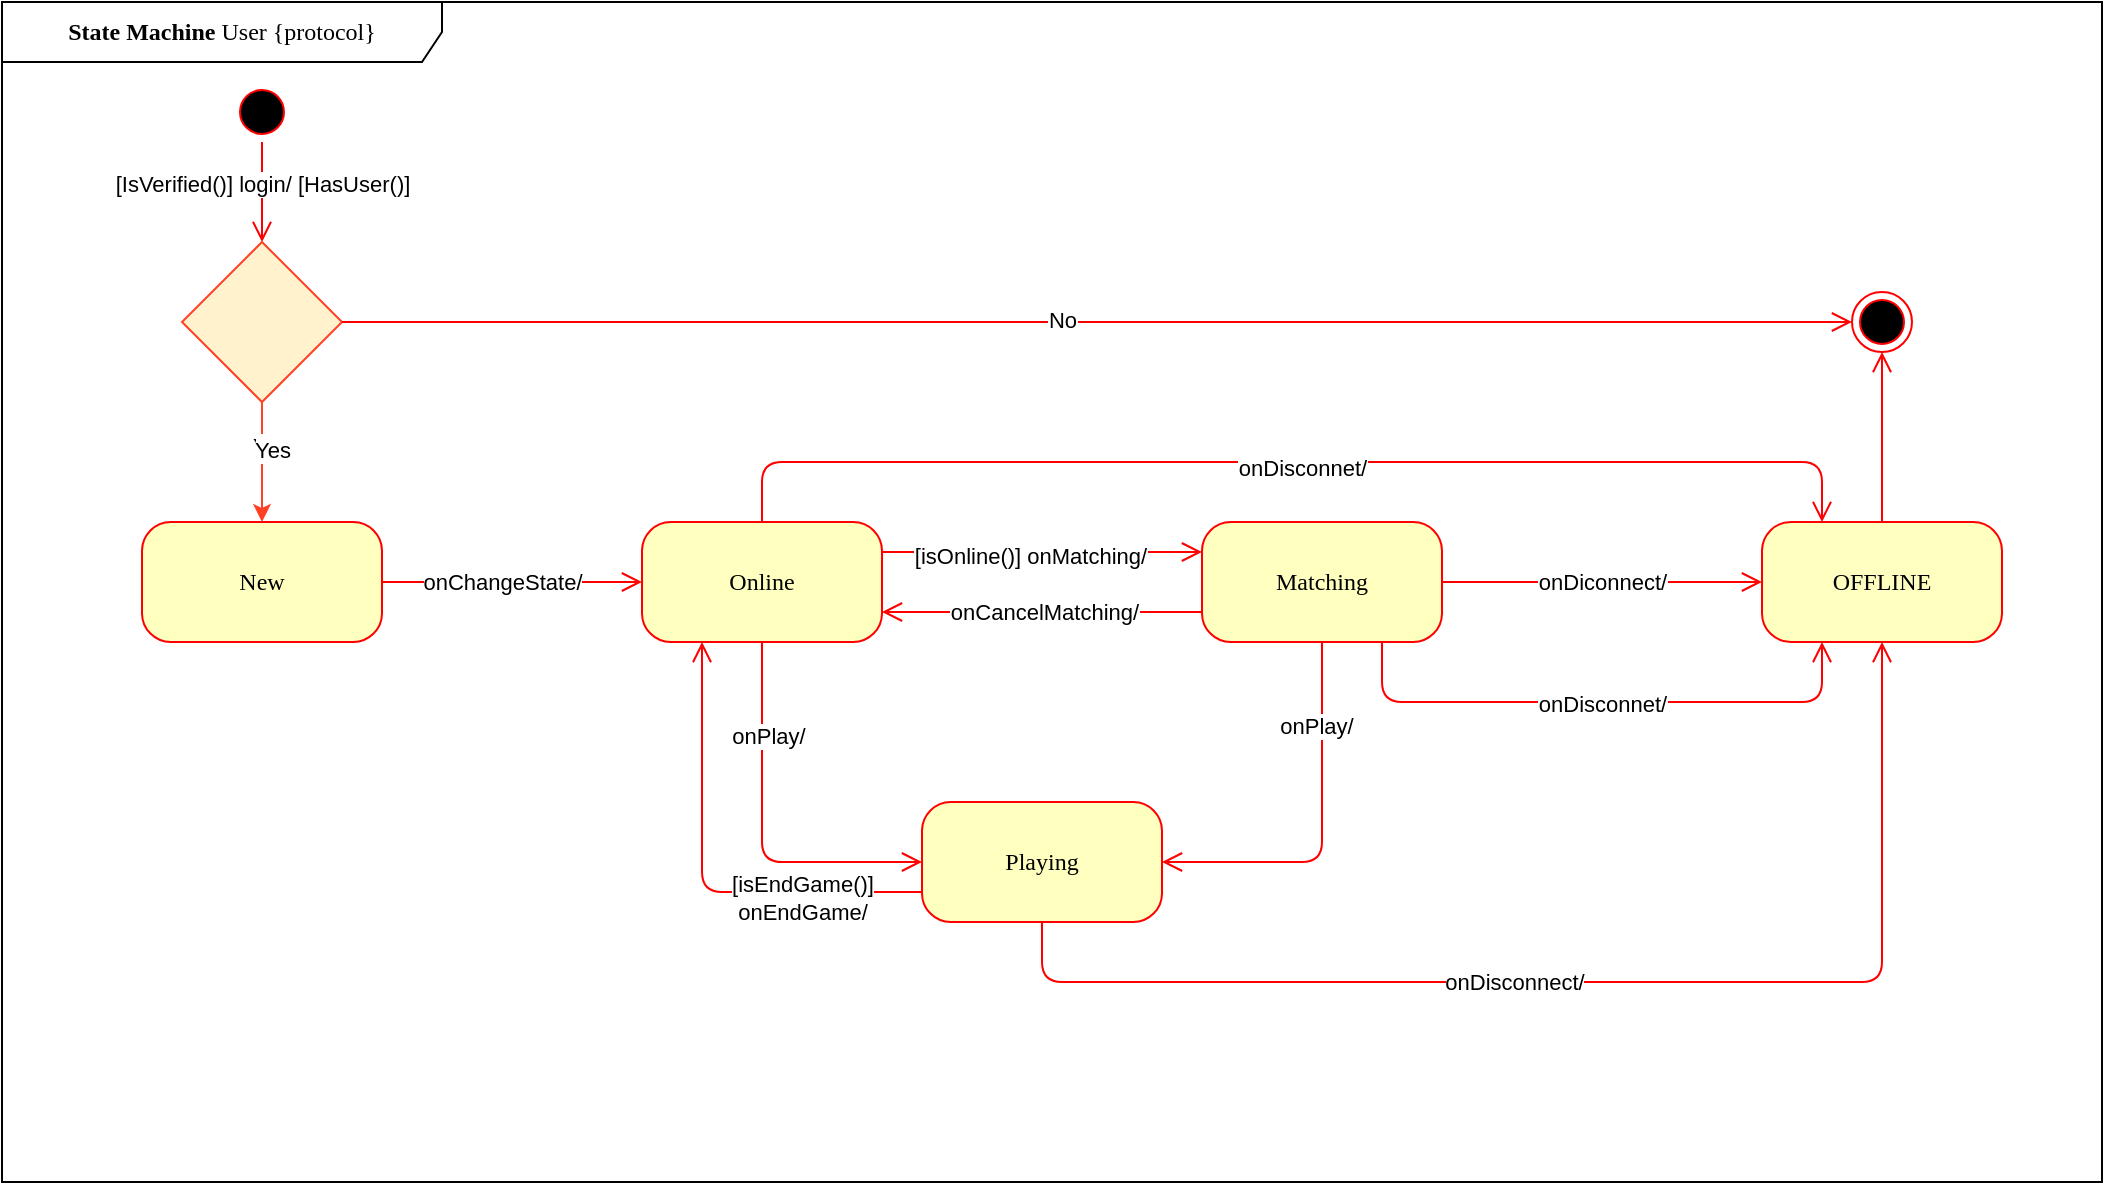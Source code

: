 <mxfile version="22.1.3" type="github">
  <diagram name="Page-1" id="58cdce13-f638-feb5-8d6f-7d28b1aa9fa0">
    <mxGraphModel dx="1280" dy="746" grid="1" gridSize="10" guides="1" tooltips="1" connect="1" arrows="1" fold="1" page="1" pageScale="1" pageWidth="1100" pageHeight="850" background="none" math="0" shadow="0">
      <root>
        <mxCell id="0" />
        <mxCell id="1" parent="0" />
        <mxCell id="382b91b5511bd0f7-1" value="" style="ellipse;html=1;shape=startState;fillColor=#000000;strokeColor=#ff0000;rounded=1;shadow=0;comic=0;labelBackgroundColor=none;fontFamily=Verdana;fontSize=12;fontColor=#000000;align=center;direction=south;" parent="1" vertex="1">
          <mxGeometry x="125" y="70" width="30" height="30" as="geometry" />
        </mxCell>
        <mxCell id="382b91b5511bd0f7-5" value="Online" style="rounded=1;whiteSpace=wrap;html=1;arcSize=24;fillColor=#ffffc0;strokeColor=#ff0000;shadow=0;comic=0;labelBackgroundColor=none;fontFamily=Verdana;fontSize=12;fontColor=#000000;align=center;" parent="1" vertex="1">
          <mxGeometry x="330" y="290" width="120" height="60" as="geometry" />
        </mxCell>
        <mxCell id="382b91b5511bd0f7-6" value="New" style="rounded=1;whiteSpace=wrap;html=1;arcSize=24;fillColor=#ffffc0;strokeColor=#ff0000;shadow=0;comic=0;labelBackgroundColor=none;fontFamily=Verdana;fontSize=12;fontColor=#000000;align=center;" parent="1" vertex="1">
          <mxGeometry x="80" y="290" width="120" height="60" as="geometry" />
        </mxCell>
        <mxCell id="382b91b5511bd0f7-9" value="Playing" style="rounded=1;whiteSpace=wrap;html=1;arcSize=24;fillColor=#ffffc0;strokeColor=#ff0000;shadow=0;comic=0;labelBackgroundColor=none;fontFamily=Verdana;fontSize=12;fontColor=#000000;align=center;" parent="1" vertex="1">
          <mxGeometry x="470" y="430" width="120" height="60" as="geometry" />
        </mxCell>
        <mxCell id="382b91b5511bd0f7-10" value="Matching" style="rounded=1;whiteSpace=wrap;html=1;arcSize=24;fillColor=#ffffc0;strokeColor=#ff0000;shadow=0;comic=0;labelBackgroundColor=none;fontFamily=Verdana;fontSize=12;fontColor=#000000;align=center;" parent="1" vertex="1">
          <mxGeometry x="610" y="290" width="120" height="60" as="geometry" />
        </mxCell>
        <mxCell id="2a3bc250acf0617d-8" value="&lt;b&gt;State Machine &lt;/b&gt;User {protocol}" style="shape=umlFrame;whiteSpace=wrap;html=1;rounded=1;shadow=0;comic=0;labelBackgroundColor=none;strokeWidth=1;fontFamily=Verdana;fontSize=12;align=center;width=220;height=30;" parent="1" vertex="1">
          <mxGeometry x="10" y="30" width="1050" height="590" as="geometry" />
        </mxCell>
        <mxCell id="2a3bc250acf0617d-9" style="edgeStyle=orthogonalEdgeStyle;html=1;labelBackgroundColor=none;endArrow=open;endSize=8;strokeColor=#ff0000;fontFamily=Verdana;fontSize=12;align=left;fontStyle=0;entryX=0.5;entryY=0;entryDx=0;entryDy=0;" parent="1" source="382b91b5511bd0f7-1" target="AQml3aZK6St02hMYP8zN-4" edge="1">
          <mxGeometry relative="1" as="geometry" />
        </mxCell>
        <mxCell id="AQml3aZK6St02hMYP8zN-3" value="[IsVerified()] login/ [HasUser()]" style="edgeLabel;html=1;align=center;verticalAlign=middle;resizable=0;points=[];" vertex="1" connectable="0" parent="2a3bc250acf0617d-9">
          <mxGeometry x="-0.161" relative="1" as="geometry">
            <mxPoint as="offset" />
          </mxGeometry>
        </mxCell>
        <mxCell id="AQml3aZK6St02hMYP8zN-6" style="edgeStyle=orthogonalEdgeStyle;rounded=0;orthogonalLoop=1;jettySize=auto;html=1;exitX=0.5;exitY=1;exitDx=0;exitDy=0;entryX=0.5;entryY=0;entryDx=0;entryDy=0;strokeColor=#FF4124;" edge="1" parent="1" source="AQml3aZK6St02hMYP8zN-4" target="382b91b5511bd0f7-6">
          <mxGeometry relative="1" as="geometry" />
        </mxCell>
        <mxCell id="AQml3aZK6St02hMYP8zN-7" value="Yes" style="edgeLabel;html=1;align=center;verticalAlign=middle;resizable=0;points=[];" vertex="1" connectable="0" parent="AQml3aZK6St02hMYP8zN-6">
          <mxGeometry x="-0.272" y="4" relative="1" as="geometry">
            <mxPoint as="offset" />
          </mxGeometry>
        </mxCell>
        <mxCell id="AQml3aZK6St02hMYP8zN-8" value="Yes" style="edgeLabel;html=1;align=center;verticalAlign=middle;resizable=0;points=[];" vertex="1" connectable="0" parent="AQml3aZK6St02hMYP8zN-6">
          <mxGeometry x="-0.217" y="5" relative="1" as="geometry">
            <mxPoint as="offset" />
          </mxGeometry>
        </mxCell>
        <mxCell id="AQml3aZK6St02hMYP8zN-4" value="" style="rhombus;whiteSpace=wrap;html=1;fillColor=#fff2cc;strokeColor=#FF4124;" vertex="1" parent="1">
          <mxGeometry x="100" y="150" width="80" height="80" as="geometry" />
        </mxCell>
        <mxCell id="AQml3aZK6St02hMYP8zN-9" style="edgeStyle=elbowEdgeStyle;html=1;labelBackgroundColor=none;endArrow=open;endSize=8;strokeColor=#ff0000;fontFamily=Verdana;fontSize=12;align=left;exitX=1;exitY=0.5;exitDx=0;exitDy=0;entryX=0;entryY=0.5;entryDx=0;entryDy=0;elbow=vertical;" edge="1" parent="1" source="382b91b5511bd0f7-6" target="382b91b5511bd0f7-5">
          <mxGeometry relative="1" as="geometry">
            <mxPoint x="50" y="660" as="sourcePoint" />
            <mxPoint x="160" y="660" as="targetPoint" />
          </mxGeometry>
        </mxCell>
        <mxCell id="AQml3aZK6St02hMYP8zN-10" value="onChangeState/" style="edgeLabel;html=1;align=center;verticalAlign=middle;resizable=0;points=[];" vertex="1" connectable="0" parent="AQml3aZK6St02hMYP8zN-9">
          <mxGeometry x="-0.234" relative="1" as="geometry">
            <mxPoint x="10" as="offset" />
          </mxGeometry>
        </mxCell>
        <mxCell id="AQml3aZK6St02hMYP8zN-11" style="edgeStyle=elbowEdgeStyle;html=1;labelBackgroundColor=none;endArrow=open;endSize=8;strokeColor=#ff0000;fontFamily=Verdana;fontSize=12;align=left;exitX=1;exitY=0.25;exitDx=0;exitDy=0;entryX=0;entryY=0.25;entryDx=0;entryDy=0;elbow=vertical;" edge="1" parent="1" source="382b91b5511bd0f7-5" target="382b91b5511bd0f7-10">
          <mxGeometry relative="1" as="geometry">
            <mxPoint x="280" y="540" as="sourcePoint" />
            <mxPoint x="390" y="540" as="targetPoint" />
          </mxGeometry>
        </mxCell>
        <mxCell id="AQml3aZK6St02hMYP8zN-13" value="[isOnline()] onMatching/" style="edgeLabel;html=1;align=center;verticalAlign=middle;resizable=0;points=[];" vertex="1" connectable="0" parent="AQml3aZK6St02hMYP8zN-11">
          <mxGeometry x="-0.079" y="-2" relative="1" as="geometry">
            <mxPoint as="offset" />
          </mxGeometry>
        </mxCell>
        <mxCell id="AQml3aZK6St02hMYP8zN-12" style="edgeStyle=elbowEdgeStyle;html=1;labelBackgroundColor=none;endArrow=open;endSize=8;strokeColor=#ff0000;fontFamily=Verdana;fontSize=12;align=left;entryX=1;entryY=0.75;entryDx=0;entryDy=0;exitX=0;exitY=0.75;exitDx=0;exitDy=0;" edge="1" parent="1" source="382b91b5511bd0f7-10" target="382b91b5511bd0f7-5">
          <mxGeometry relative="1" as="geometry">
            <mxPoint x="290" y="550" as="sourcePoint" />
            <mxPoint x="400" y="550" as="targetPoint" />
          </mxGeometry>
        </mxCell>
        <mxCell id="AQml3aZK6St02hMYP8zN-14" value="onCancelMatching/" style="edgeLabel;html=1;align=center;verticalAlign=middle;resizable=0;points=[];" vertex="1" connectable="0" parent="AQml3aZK6St02hMYP8zN-12">
          <mxGeometry x="-0.23" relative="1" as="geometry">
            <mxPoint x="-18" as="offset" />
          </mxGeometry>
        </mxCell>
        <mxCell id="AQml3aZK6St02hMYP8zN-15" style="edgeStyle=elbowEdgeStyle;html=1;labelBackgroundColor=none;endArrow=open;endSize=8;strokeColor=#ff0000;fontFamily=Verdana;fontSize=12;align=left;exitX=0.5;exitY=1;exitDx=0;exitDy=0;entryX=0;entryY=0.5;entryDx=0;entryDy=0;" edge="1" parent="1" source="382b91b5511bd0f7-5" target="382b91b5511bd0f7-9">
          <mxGeometry relative="1" as="geometry">
            <mxPoint x="270" y="675" as="sourcePoint" />
            <mxPoint x="380" y="675" as="targetPoint" />
            <Array as="points">
              <mxPoint x="390" y="460" />
            </Array>
          </mxGeometry>
        </mxCell>
        <mxCell id="AQml3aZK6St02hMYP8zN-17" value="onPlay/" style="edgeLabel;html=1;align=center;verticalAlign=middle;resizable=0;points=[];" vertex="1" connectable="0" parent="AQml3aZK6St02hMYP8zN-15">
          <mxGeometry x="-0.513" y="3" relative="1" as="geometry">
            <mxPoint as="offset" />
          </mxGeometry>
        </mxCell>
        <mxCell id="AQml3aZK6St02hMYP8zN-16" style="edgeStyle=elbowEdgeStyle;html=1;labelBackgroundColor=none;endArrow=open;endSize=8;strokeColor=#ff0000;fontFamily=Verdana;fontSize=12;align=left;exitX=0.5;exitY=1;exitDx=0;exitDy=0;entryX=1;entryY=0.5;entryDx=0;entryDy=0;" edge="1" parent="1" source="382b91b5511bd0f7-10" target="382b91b5511bd0f7-9">
          <mxGeometry relative="1" as="geometry">
            <mxPoint x="280" y="685" as="sourcePoint" />
            <mxPoint x="390" y="685" as="targetPoint" />
            <Array as="points">
              <mxPoint x="670" y="410" />
            </Array>
          </mxGeometry>
        </mxCell>
        <mxCell id="AQml3aZK6St02hMYP8zN-18" value="onPlay/" style="edgeLabel;html=1;align=center;verticalAlign=middle;resizable=0;points=[];" vertex="1" connectable="0" parent="AQml3aZK6St02hMYP8zN-16">
          <mxGeometry x="-0.56" y="-3" relative="1" as="geometry">
            <mxPoint as="offset" />
          </mxGeometry>
        </mxCell>
        <mxCell id="AQml3aZK6St02hMYP8zN-19" value="OFFLINE" style="rounded=1;whiteSpace=wrap;html=1;arcSize=24;fillColor=#ffffc0;strokeColor=#ff0000;shadow=0;comic=0;labelBackgroundColor=none;fontFamily=Verdana;fontSize=12;fontColor=#000000;align=center;" vertex="1" parent="1">
          <mxGeometry x="890" y="290" width="120" height="60" as="geometry" />
        </mxCell>
        <mxCell id="AQml3aZK6St02hMYP8zN-20" style="edgeStyle=elbowEdgeStyle;html=1;labelBackgroundColor=none;endArrow=open;endSize=8;strokeColor=#ff0000;fontFamily=Verdana;fontSize=12;align=left;exitX=1;exitY=0.5;exitDx=0;exitDy=0;entryX=0;entryY=0.5;entryDx=0;entryDy=0;elbow=vertical;" edge="1" parent="1" source="382b91b5511bd0f7-10" target="AQml3aZK6St02hMYP8zN-19">
          <mxGeometry relative="1" as="geometry">
            <mxPoint x="770" y="430" as="sourcePoint" />
            <mxPoint x="880" y="430" as="targetPoint" />
          </mxGeometry>
        </mxCell>
        <mxCell id="AQml3aZK6St02hMYP8zN-21" value="onDiconnect/" style="edgeLabel;html=1;align=center;verticalAlign=middle;resizable=0;points=[];" vertex="1" connectable="0" parent="AQml3aZK6St02hMYP8zN-20">
          <mxGeometry x="-0.249" relative="1" as="geometry">
            <mxPoint x="20" as="offset" />
          </mxGeometry>
        </mxCell>
        <mxCell id="AQml3aZK6St02hMYP8zN-26" style="edgeStyle=elbowEdgeStyle;html=1;labelBackgroundColor=none;endArrow=open;endSize=8;strokeColor=#ff0000;fontFamily=Verdana;fontSize=12;align=left;fontStyle=1;exitX=0.5;exitY=0;exitDx=0;exitDy=0;entryX=0.25;entryY=0;entryDx=0;entryDy=0;elbow=vertical;" edge="1" parent="1" source="382b91b5511bd0f7-5" target="AQml3aZK6St02hMYP8zN-19">
          <mxGeometry relative="1" as="geometry">
            <mxPoint x="180" y="765" as="sourcePoint" />
            <mxPoint x="290" y="765" as="targetPoint" />
            <Array as="points">
              <mxPoint x="655" y="260" />
            </Array>
          </mxGeometry>
        </mxCell>
        <mxCell id="AQml3aZK6St02hMYP8zN-27" value="onDisconnet/" style="edgeLabel;html=1;align=center;verticalAlign=middle;resizable=0;points=[];" vertex="1" connectable="0" parent="AQml3aZK6St02hMYP8zN-26">
          <mxGeometry x="0.18" y="-3" relative="1" as="geometry">
            <mxPoint x="-48" as="offset" />
          </mxGeometry>
        </mxCell>
        <mxCell id="AQml3aZK6St02hMYP8zN-28" style="edgeStyle=elbowEdgeStyle;html=1;labelBackgroundColor=none;endArrow=open;endSize=8;strokeColor=#ff0000;fontFamily=Verdana;fontSize=12;align=left;entryX=0.25;entryY=1;entryDx=0;entryDy=0;exitX=0.75;exitY=1;exitDx=0;exitDy=0;" edge="1" parent="1" source="382b91b5511bd0f7-10" target="AQml3aZK6St02hMYP8zN-19">
          <mxGeometry relative="1" as="geometry">
            <mxPoint x="700" y="390" as="sourcePoint" />
            <mxPoint x="300" y="775" as="targetPoint" />
            <Array as="points">
              <mxPoint x="820" y="380" />
            </Array>
          </mxGeometry>
        </mxCell>
        <mxCell id="AQml3aZK6St02hMYP8zN-29" value="onDisconnet/" style="edgeLabel;html=1;align=center;verticalAlign=middle;resizable=0;points=[];" vertex="1" connectable="0" parent="AQml3aZK6St02hMYP8zN-28">
          <mxGeometry x="-0.201" y="-1" relative="1" as="geometry">
            <mxPoint x="28" as="offset" />
          </mxGeometry>
        </mxCell>
        <mxCell id="AQml3aZK6St02hMYP8zN-30" style="edgeStyle=elbowEdgeStyle;html=1;labelBackgroundColor=none;endArrow=open;endSize=8;strokeColor=#ff0000;fontFamily=Verdana;fontSize=12;align=left;exitX=0.5;exitY=1;exitDx=0;exitDy=0;entryX=0.5;entryY=1;entryDx=0;entryDy=0;" edge="1" parent="1" source="382b91b5511bd0f7-9" target="AQml3aZK6St02hMYP8zN-19">
          <mxGeometry relative="1" as="geometry">
            <mxPoint x="200" y="785" as="sourcePoint" />
            <mxPoint x="310" y="785" as="targetPoint" />
            <Array as="points">
              <mxPoint x="960" y="520" />
            </Array>
          </mxGeometry>
        </mxCell>
        <mxCell id="AQml3aZK6St02hMYP8zN-31" value="onDisconnect/" style="edgeLabel;html=1;align=center;verticalAlign=middle;resizable=0;points=[];" vertex="1" connectable="0" parent="AQml3aZK6St02hMYP8zN-30">
          <mxGeometry x="-0.142" relative="1" as="geometry">
            <mxPoint as="offset" />
          </mxGeometry>
        </mxCell>
        <mxCell id="AQml3aZK6St02hMYP8zN-32" value="" style="ellipse;html=1;shape=endState;fillColor=#000000;strokeColor=#ff0000;rounded=1;shadow=0;comic=0;labelBackgroundColor=none;fontFamily=Verdana;fontSize=12;fontColor=#000000;align=center;" vertex="1" parent="1">
          <mxGeometry x="935" y="175" width="30" height="30" as="geometry" />
        </mxCell>
        <mxCell id="AQml3aZK6St02hMYP8zN-33" style="edgeStyle=elbowEdgeStyle;html=1;labelBackgroundColor=none;endArrow=open;endSize=8;strokeColor=#ff0000;fontFamily=Verdana;fontSize=12;align=left;entryX=0.5;entryY=1;entryDx=0;entryDy=0;exitX=0.5;exitY=0;exitDx=0;exitDy=0;" edge="1" parent="1" source="AQml3aZK6St02hMYP8zN-19" target="AQml3aZK6St02hMYP8zN-32">
          <mxGeometry relative="1" as="geometry">
            <mxPoint x="160" y="745" as="sourcePoint" />
            <mxPoint x="870" y="440" as="targetPoint" />
          </mxGeometry>
        </mxCell>
        <mxCell id="AQml3aZK6St02hMYP8zN-34" style="edgeStyle=elbowEdgeStyle;html=1;labelBackgroundColor=none;endArrow=open;endSize=8;strokeColor=#ff0000;fontFamily=Verdana;fontSize=12;align=left;entryX=0;entryY=0.5;entryDx=0;entryDy=0;exitX=1;exitY=0.5;exitDx=0;exitDy=0;elbow=vertical;" edge="1" parent="1" source="AQml3aZK6St02hMYP8zN-4" target="AQml3aZK6St02hMYP8zN-32">
          <mxGeometry relative="1" as="geometry">
            <mxPoint x="290" y="270" as="sourcePoint" />
            <mxPoint x="280" y="755" as="targetPoint" />
          </mxGeometry>
        </mxCell>
        <mxCell id="AQml3aZK6St02hMYP8zN-35" value="No" style="edgeLabel;html=1;align=center;verticalAlign=middle;resizable=0;points=[];" vertex="1" connectable="0" parent="AQml3aZK6St02hMYP8zN-34">
          <mxGeometry x="-0.046" y="1" relative="1" as="geometry">
            <mxPoint as="offset" />
          </mxGeometry>
        </mxCell>
        <mxCell id="AQml3aZK6St02hMYP8zN-36" style="edgeStyle=elbowEdgeStyle;html=1;labelBackgroundColor=none;endArrow=open;endSize=8;strokeColor=#ff0000;fontFamily=Verdana;fontSize=12;align=left;exitX=0;exitY=0.75;exitDx=0;exitDy=0;entryX=0.25;entryY=1;entryDx=0;entryDy=0;" edge="1" parent="1" source="382b91b5511bd0f7-9" target="382b91b5511bd0f7-5">
          <mxGeometry relative="1" as="geometry">
            <mxPoint x="400" y="360" as="sourcePoint" />
            <mxPoint x="480" y="470" as="targetPoint" />
            <Array as="points">
              <mxPoint x="360" y="470" />
            </Array>
          </mxGeometry>
        </mxCell>
        <mxCell id="AQml3aZK6St02hMYP8zN-37" value="[isEndGame()] &lt;br&gt;onEndGame/" style="edgeLabel;html=1;align=center;verticalAlign=middle;resizable=0;points=[];" vertex="1" connectable="0" parent="AQml3aZK6St02hMYP8zN-36">
          <mxGeometry x="-0.513" y="3" relative="1" as="geometry">
            <mxPoint x="-3" as="offset" />
          </mxGeometry>
        </mxCell>
      </root>
    </mxGraphModel>
  </diagram>
</mxfile>
